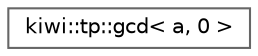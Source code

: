 digraph "Graphical Class Hierarchy"
{
 // LATEX_PDF_SIZE
  bgcolor="transparent";
  edge [fontname=Helvetica,fontsize=10,labelfontname=Helvetica,labelfontsize=10];
  node [fontname=Helvetica,fontsize=10,shape=box,height=0.2,width=0.4];
  rankdir="LR";
  Node0 [id="Node000000",label="kiwi::tp::gcd\< a, 0 \>",height=0.2,width=0.4,color="grey40", fillcolor="white", style="filled",URL="$structkiwi_1_1tp_1_1gcd_3_01a_00_010_01_4.html",tooltip=" "];
}
